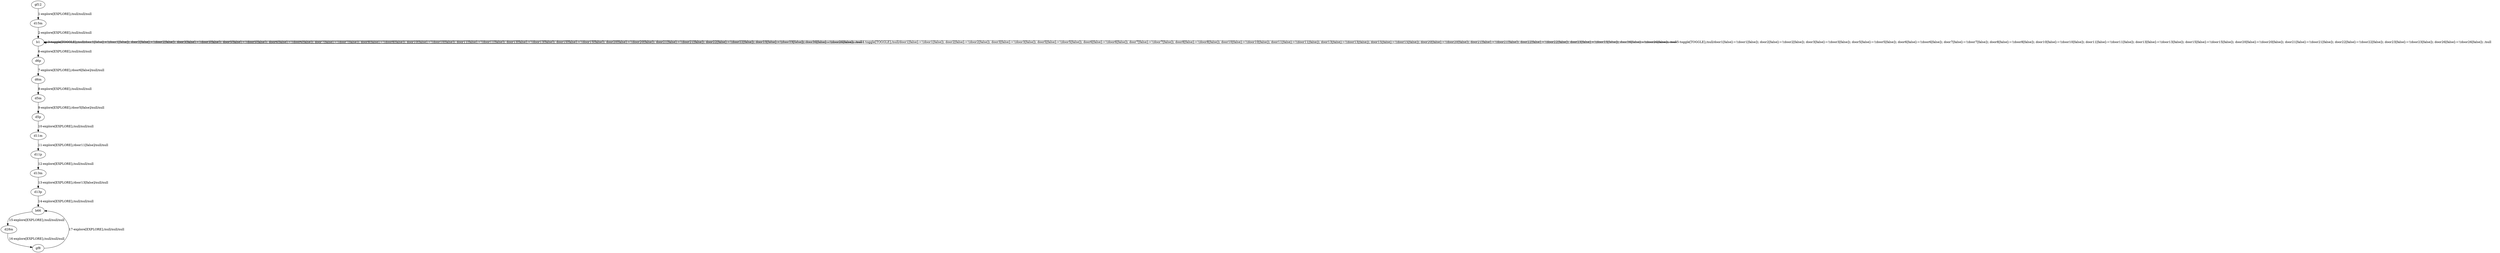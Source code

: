 # Total number of goals covered by this test: 1
# gf8 --> b66

digraph g {
"gf12" -> "d15m" [label = "1-explore[EXPLORE];/null/null/null"];
"d15m" -> "b1" [label = "2-explore[EXPLORE];/null/null/null"];
"b1" -> "b1" [label = "3-toggle[TOGGLE];/null/door1[false]:=!(door1[false]); door2[false]:=!(door2[false]); door3[false]:=!(door3[false]); door5[false]:=!(door5[false]); door6[false]:=!(door6[false]); door7[false]:=!(door7[false]); door8[false]:=!(door8[false]); door10[false]:=!(door10[false]); door11[false]:=!(door11[false]); door13[false]:=!(door13[false]); door15[false]:=!(door15[false]); door20[false]:=!(door20[false]); door21[false]:=!(door21[false]); door22[false]:=!(door22[false]); door23[false]:=!(door23[false]); door26[false]:=!(door26[false]); /null"];
"b1" -> "b1" [label = "4-toggle[TOGGLE];/null/door1[false]:=!(door1[false]); door2[false]:=!(door2[false]); door3[false]:=!(door3[false]); door5[false]:=!(door5[false]); door6[false]:=!(door6[false]); door7[false]:=!(door7[false]); door8[false]:=!(door8[false]); door10[false]:=!(door10[false]); door11[false]:=!(door11[false]); door13[false]:=!(door13[false]); door15[false]:=!(door15[false]); door20[false]:=!(door20[false]); door21[false]:=!(door21[false]); door22[false]:=!(door22[false]); door23[false]:=!(door23[false]); door26[false]:=!(door26[false]); /null"];
"b1" -> "b1" [label = "5-toggle[TOGGLE];/null/door1[false]:=!(door1[false]); door2[false]:=!(door2[false]); door3[false]:=!(door3[false]); door5[false]:=!(door5[false]); door6[false]:=!(door6[false]); door7[false]:=!(door7[false]); door8[false]:=!(door8[false]); door10[false]:=!(door10[false]); door11[false]:=!(door11[false]); door13[false]:=!(door13[false]); door15[false]:=!(door15[false]); door20[false]:=!(door20[false]); door21[false]:=!(door21[false]); door22[false]:=!(door22[false]); door23[false]:=!(door23[false]); door26[false]:=!(door26[false]); /null"];
"b1" -> "d6p" [label = "6-explore[EXPLORE];/null/null/null"];
"d6p" -> "d6m" [label = "7-explore[EXPLORE];/door6[false]/null/null"];
"d6m" -> "d5m" [label = "8-explore[EXPLORE];/null/null/null"];
"d5m" -> "d5p" [label = "9-explore[EXPLORE];/door5[false]/null/null"];
"d5p" -> "d11m" [label = "10-explore[EXPLORE];/null/null/null"];
"d11m" -> "d11p" [label = "11-explore[EXPLORE];/door11[false]/null/null"];
"d11p" -> "d13m" [label = "12-explore[EXPLORE];/null/null/null"];
"d13m" -> "d13p" [label = "13-explore[EXPLORE];/door13[false]/null/null"];
"d13p" -> "b66" [label = "14-explore[EXPLORE];/null/null/null"];
"b66" -> "d28m" [label = "15-explore[EXPLORE];/null/null/null"];
"d28m" -> "gf8" [label = "16-explore[EXPLORE];/null/null/null"];
"gf8" -> "b66" [label = "17-explore[EXPLORE];/null/null/null"];
}